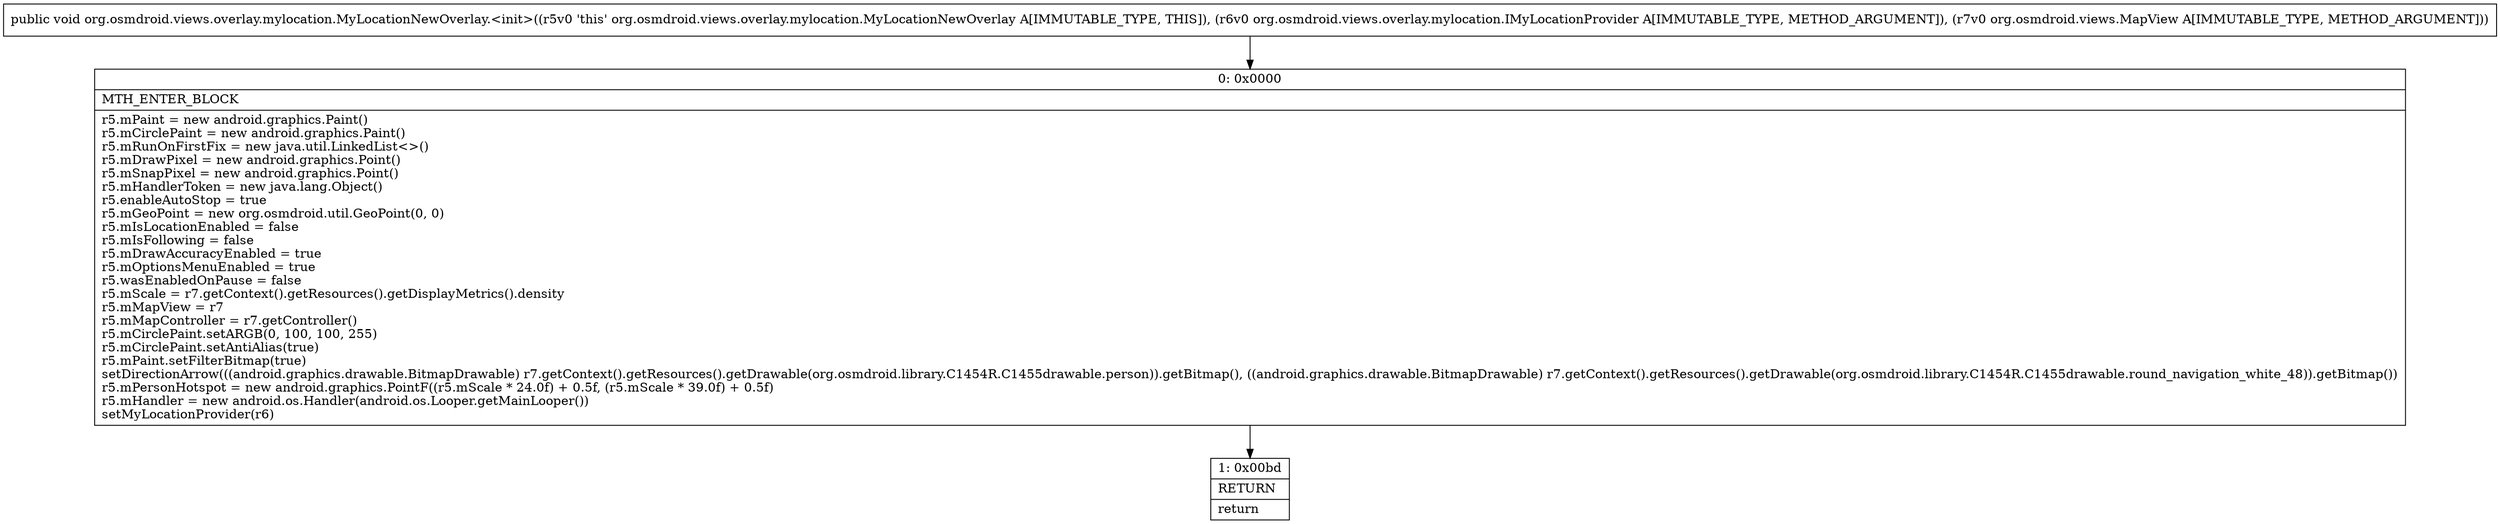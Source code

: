 digraph "CFG fororg.osmdroid.views.overlay.mylocation.MyLocationNewOverlay.\<init\>(Lorg\/osmdroid\/views\/overlay\/mylocation\/IMyLocationProvider;Lorg\/osmdroid\/views\/MapView;)V" {
Node_0 [shape=record,label="{0\:\ 0x0000|MTH_ENTER_BLOCK\l|r5.mPaint = new android.graphics.Paint()\lr5.mCirclePaint = new android.graphics.Paint()\lr5.mRunOnFirstFix = new java.util.LinkedList\<\>()\lr5.mDrawPixel = new android.graphics.Point()\lr5.mSnapPixel = new android.graphics.Point()\lr5.mHandlerToken = new java.lang.Object()\lr5.enableAutoStop = true\lr5.mGeoPoint = new org.osmdroid.util.GeoPoint(0, 0)\lr5.mIsLocationEnabled = false\lr5.mIsFollowing = false\lr5.mDrawAccuracyEnabled = true\lr5.mOptionsMenuEnabled = true\lr5.wasEnabledOnPause = false\lr5.mScale = r7.getContext().getResources().getDisplayMetrics().density\lr5.mMapView = r7\lr5.mMapController = r7.getController()\lr5.mCirclePaint.setARGB(0, 100, 100, 255)\lr5.mCirclePaint.setAntiAlias(true)\lr5.mPaint.setFilterBitmap(true)\lsetDirectionArrow(((android.graphics.drawable.BitmapDrawable) r7.getContext().getResources().getDrawable(org.osmdroid.library.C1454R.C1455drawable.person)).getBitmap(), ((android.graphics.drawable.BitmapDrawable) r7.getContext().getResources().getDrawable(org.osmdroid.library.C1454R.C1455drawable.round_navigation_white_48)).getBitmap())\lr5.mPersonHotspot = new android.graphics.PointF((r5.mScale * 24.0f) + 0.5f, (r5.mScale * 39.0f) + 0.5f)\lr5.mHandler = new android.os.Handler(android.os.Looper.getMainLooper())\lsetMyLocationProvider(r6)\l}"];
Node_1 [shape=record,label="{1\:\ 0x00bd|RETURN\l|return\l}"];
MethodNode[shape=record,label="{public void org.osmdroid.views.overlay.mylocation.MyLocationNewOverlay.\<init\>((r5v0 'this' org.osmdroid.views.overlay.mylocation.MyLocationNewOverlay A[IMMUTABLE_TYPE, THIS]), (r6v0 org.osmdroid.views.overlay.mylocation.IMyLocationProvider A[IMMUTABLE_TYPE, METHOD_ARGUMENT]), (r7v0 org.osmdroid.views.MapView A[IMMUTABLE_TYPE, METHOD_ARGUMENT])) }"];
MethodNode -> Node_0;
Node_0 -> Node_1;
}

